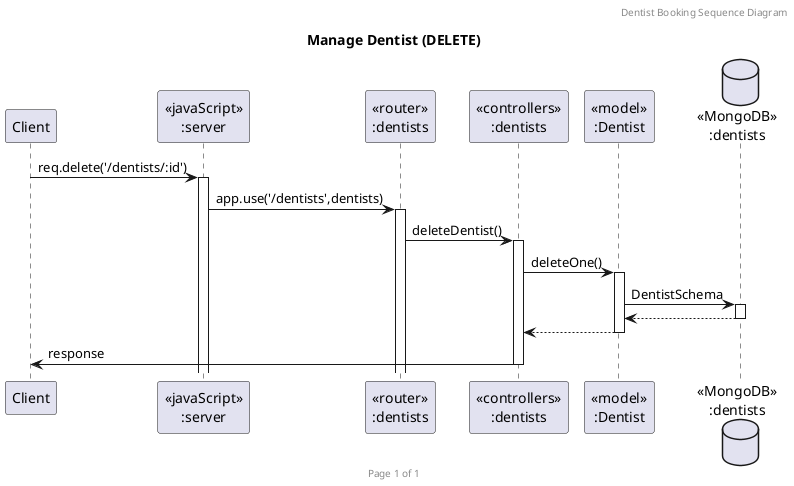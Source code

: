 @startuml Manage Dentist (DELETE)

header Dentist Booking Sequence Diagram
footer Page %page% of %lastpage%
title "Manage Dentist (DELETE)"

participant "Client" as client
participant "<<javaScript>>\n:server" as server
participant "<<router>>\n:dentists" as routerDentists
participant "<<controllers>>\n:dentists" as controllersDentists
participant "<<model>>\n:Dentist" as modelDentist
database "<<MongoDB>>\n:dentists" as DentistsDatabase

client->server ++:req.delete('/dentists/:id')
server->routerDentists ++:app.use('/dentists',dentists)
routerDentists -> controllersDentists ++:deleteDentist()
controllersDentists->modelDentist ++:deleteOne()
modelDentist ->DentistsDatabase ++: DentistSchema
DentistsDatabase --> modelDentist --:
controllersDentists <-- modelDentist --:
controllersDentists->client --:response

@enduml
